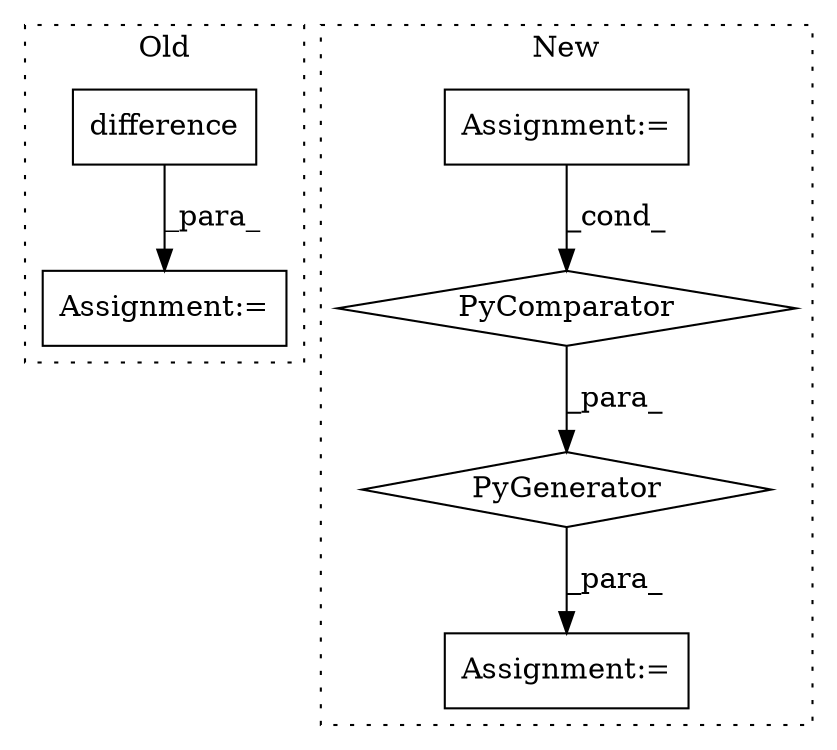 digraph G {
subgraph cluster0 {
1 [label="difference" a="32" s="3779,3813" l="11,1" shape="box"];
5 [label="Assignment:=" a="7" s="3756" l="1" shape="box"];
label = "Old";
style="dotted";
}
subgraph cluster1 {
2 [label="PyComparator" a="113" s="5781" l="40" shape="diamond"];
3 [label="Assignment:=" a="7" s="5781" l="40" shape="box"];
4 [label="PyGenerator" a="107" s="5705" l="122" shape="diamond"];
6 [label="Assignment:=" a="7" s="5662" l="1" shape="box"];
label = "New";
style="dotted";
}
1 -> 5 [label="_para_"];
2 -> 4 [label="_para_"];
3 -> 2 [label="_cond_"];
4 -> 6 [label="_para_"];
}